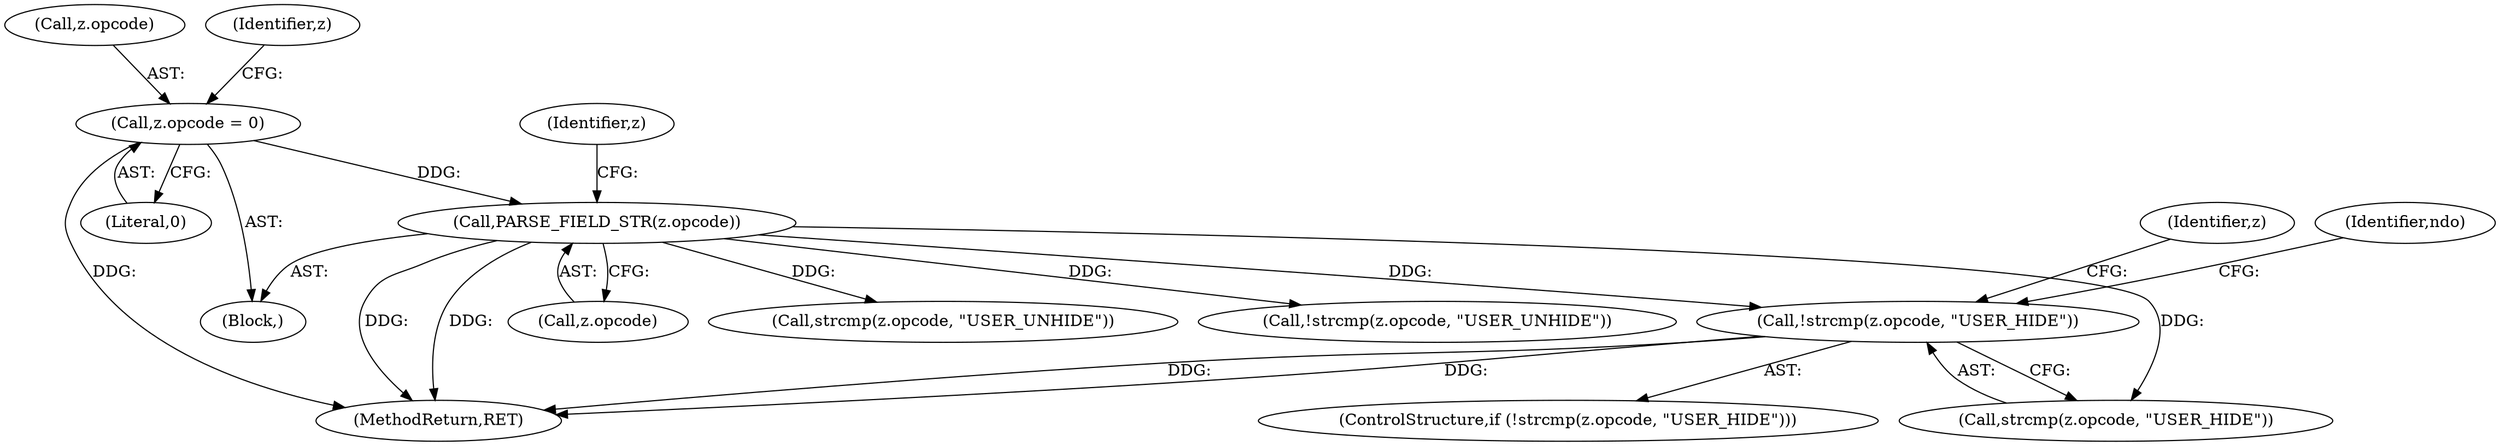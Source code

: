 digraph "0_tcpdump_d17507ffa3e9742199b02a66aa940e79ababfa30_0@API" {
"1000342" [label="(Call,!strcmp(z.opcode, \"USER_HIDE\"))"];
"1000226" [label="(Call,PARSE_FIELD_STR(z.opcode))"];
"1000135" [label="(Call,z.opcode = 0)"];
"1000136" [label="(Call,z.opcode)"];
"1000350" [label="(Identifier,ndo)"];
"1000748" [label="(MethodReturn,RET)"];
"1000354" [label="(Call,!strcmp(z.opcode, \"USER_UNHIDE\"))"];
"1000139" [label="(Literal,0)"];
"1000343" [label="(Call,strcmp(z.opcode, \"USER_HIDE\"))"];
"1000232" [label="(Identifier,z)"];
"1000135" [label="(Call,z.opcode = 0)"];
"1000227" [label="(Call,z.opcode)"];
"1000107" [label="(Block,)"];
"1000142" [label="(Identifier,z)"];
"1000355" [label="(Call,strcmp(z.opcode, \"USER_UNHIDE\"))"];
"1000341" [label="(ControlStructure,if (!strcmp(z.opcode, \"USER_HIDE\")))"];
"1000226" [label="(Call,PARSE_FIELD_STR(z.opcode))"];
"1000342" [label="(Call,!strcmp(z.opcode, \"USER_HIDE\"))"];
"1000357" [label="(Identifier,z)"];
"1000342" -> "1000341"  [label="AST: "];
"1000342" -> "1000343"  [label="CFG: "];
"1000343" -> "1000342"  [label="AST: "];
"1000350" -> "1000342"  [label="CFG: "];
"1000357" -> "1000342"  [label="CFG: "];
"1000342" -> "1000748"  [label="DDG: "];
"1000342" -> "1000748"  [label="DDG: "];
"1000226" -> "1000342"  [label="DDG: "];
"1000226" -> "1000107"  [label="AST: "];
"1000226" -> "1000227"  [label="CFG: "];
"1000227" -> "1000226"  [label="AST: "];
"1000232" -> "1000226"  [label="CFG: "];
"1000226" -> "1000748"  [label="DDG: "];
"1000226" -> "1000748"  [label="DDG: "];
"1000135" -> "1000226"  [label="DDG: "];
"1000226" -> "1000343"  [label="DDG: "];
"1000226" -> "1000354"  [label="DDG: "];
"1000226" -> "1000355"  [label="DDG: "];
"1000135" -> "1000107"  [label="AST: "];
"1000135" -> "1000139"  [label="CFG: "];
"1000136" -> "1000135"  [label="AST: "];
"1000139" -> "1000135"  [label="AST: "];
"1000142" -> "1000135"  [label="CFG: "];
"1000135" -> "1000748"  [label="DDG: "];
}
